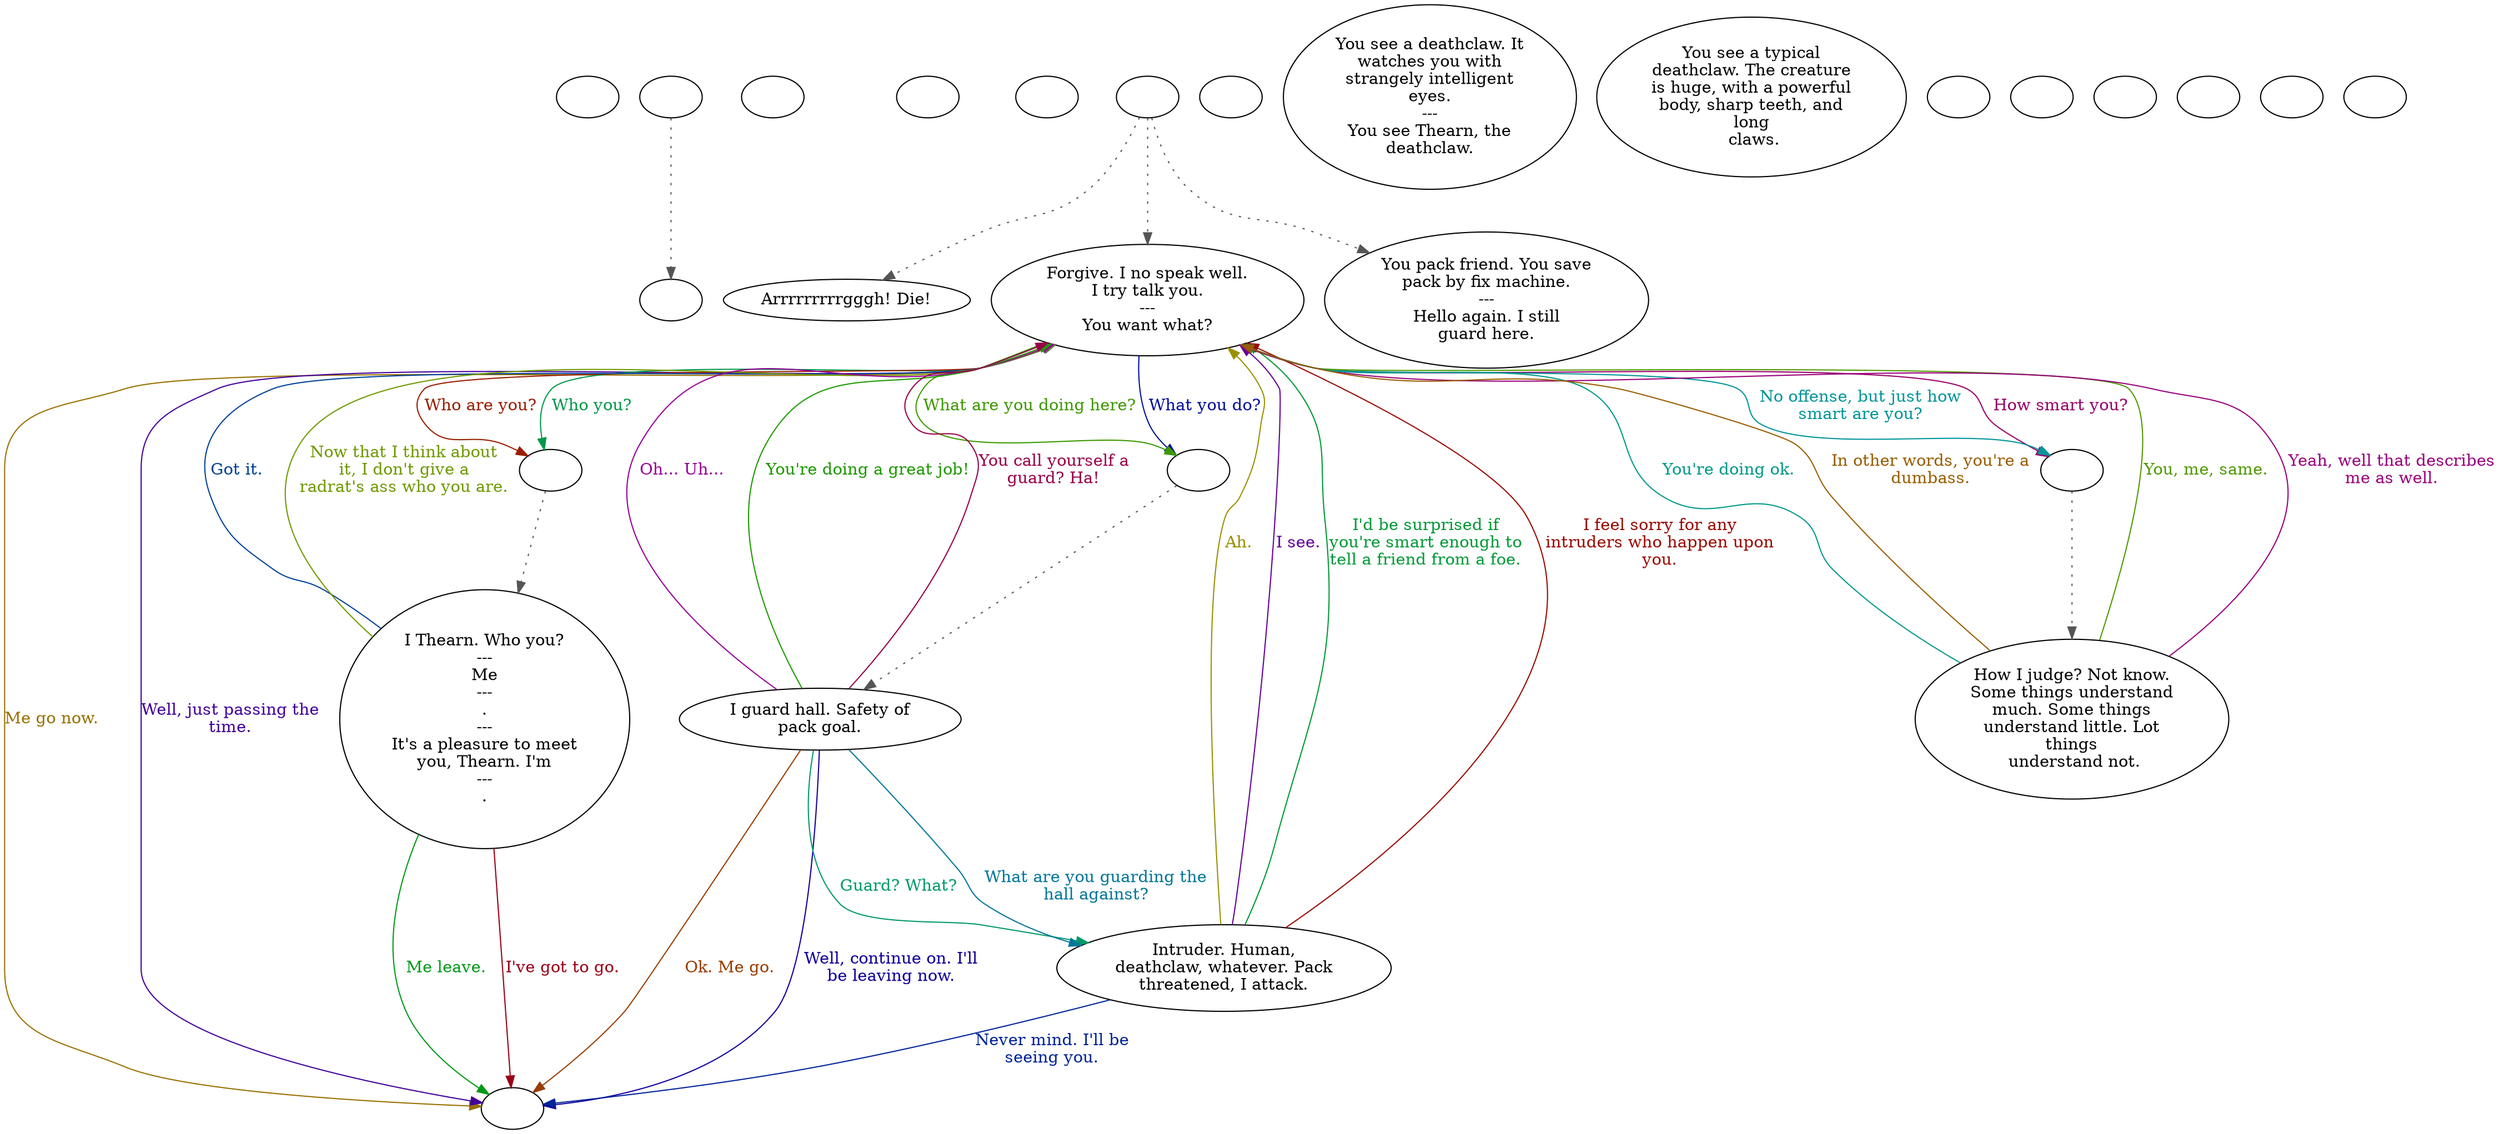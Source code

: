 digraph octhearn {
  "checkPartyMembersNearDoor" [style=filled       fillcolor="#FFFFFF"       color="#000000"]
  "checkPartyMembersNearDoor" [label=""]
  "old_pickup_p_proc" [style=filled       fillcolor="#FFFFFF"       color="#000000"]
  "old_pickup_p_proc" [label=""]
  "pickup_p_proc" [style=filled       fillcolor="#FFFFFF"       color="#000000"]
  "pickup_p_proc" -> "old_pickup_p_proc" [style=dotted color="#555555"]
  "pickup_p_proc" [label=""]
  "getTimeBit" [style=filled       fillcolor="#FFFFFF"       color="#000000"]
  "getTimeBit" [label=""]
  "start" [style=filled       fillcolor="#FFFFFF"       color="#000000"]
  "start" [label=""]
  "critter_p_proc" [style=filled       fillcolor="#FFFFFF"       color="#000000"]
  "critter_p_proc" [label=""]
  "talk_p_proc" [style=filled       fillcolor="#FFFFFF"       color="#000000"]
  "talk_p_proc" -> "Node007" [style=dotted color="#555555"]
  "talk_p_proc" -> "Node001" [style=dotted color="#555555"]
  "talk_p_proc" -> "Node006" [style=dotted color="#555555"]
  "talk_p_proc" [label=""]
  "destroy_p_proc" [style=filled       fillcolor="#FFFFFF"       color="#000000"]
  "destroy_p_proc" [label=""]
  "look_at_p_proc" [style=filled       fillcolor="#FFFFFF"       color="#000000"]
  "look_at_p_proc" [label="You see a deathclaw. It\nwatches you with\nstrangely intelligent\neyes.\n---\nYou see Thearn, the\ndeathclaw."]
  "description_p_proc" [style=filled       fillcolor="#FFFFFF"       color="#000000"]
  "description_p_proc" [label="You see a typical\ndeathclaw. The creature\nis huge, with a powerful\nbody, sharp teeth, and\nlong\n claws."]
  "use_skill_on_p_proc" [style=filled       fillcolor="#FFFFFF"       color="#000000"]
  "use_skill_on_p_proc" [label=""]
  "damage_p_proc" [style=filled       fillcolor="#FFFFFF"       color="#000000"]
  "damage_p_proc" [label=""]
  "map_enter_p_proc" [style=filled       fillcolor="#FFFFFF"       color="#000000"]
  "map_enter_p_proc" [label=""]
  "push_p_proc" [style=filled       fillcolor="#FFFFFF"       color="#000000"]
  "push_p_proc" [label=""]
  "timed_event_p_proc" [style=filled       fillcolor="#FFFFFF"       color="#000000"]
  "timed_event_p_proc" [label=""]
  "Node998" [style=filled       fillcolor="#FFFFFF"       color="#000000"]
  "Node998" [label=""]
  "Node999" [style=filled       fillcolor="#FFFFFF"       color="#000000"]
  "Node999" [label=""]
  "Node001" [style=filled       fillcolor="#FFFFFF"       color="#000000"]
  "Node001" [label="Forgive. I no speak well.\nI try talk you.\n---\nYou want what?"]
  "Node001" -> "Node002a" [label="Who you?" color="#00994A" fontcolor="#00994A"]
  "Node001" -> "Node002a" [label="Who are you?" color="#991D00" fontcolor="#991D00"]
  "Node001" -> "Node003a" [label="What you do?" color="#000F99" fontcolor="#000F99"]
  "Node001" -> "Node003a" [label="What are you doing here?" color="#3C9900" fontcolor="#3C9900"]
  "Node001" -> "Node005a" [label="How smart you?" color="#990069" fontcolor="#990069"]
  "Node001" -> "Node005a" [label="No offense, but just how\nsmart are you?" color="#009599" fontcolor="#009599"]
  "Node001" -> "Node999" [label="Me go now." color="#997000" fontcolor="#997000"]
  "Node001" -> "Node999" [label="Well, just passing the\ntime." color="#430099" fontcolor="#430099"]
  "Node002" [style=filled       fillcolor="#FFFFFF"       color="#000000"]
  "Node002" [label="I Thearn. Who you?\n---\nMe\n---\n.\n---\nIt's a pleasure to meet\nyou, Thearn. I'm\n---\n."]
  "Node002" -> "Node999" [label="Me leave." color="#009917" fontcolor="#009917"]
  "Node002" -> "Node999" [label="I've got to go." color="#990016" fontcolor="#990016"]
  "Node002" -> "Node001" [label="Got it." color="#004299" fontcolor="#004299"]
  "Node002" -> "Node001" [label="Now that I think about\nit, I don't give a\nradrat's ass who you are." color="#6F9900" fontcolor="#6F9900"]
  "Node003" [style=filled       fillcolor="#FFFFFF"       color="#000000"]
  "Node003" [label="I guard hall. Safety of\npack goal."]
  "Node003" -> "Node001" [label="Oh... Uh..." color="#960099" fontcolor="#960099"]
  "Node003" -> "Node004" [label="Guard? What?" color="#00996A" fontcolor="#00996A"]
  "Node003" -> "Node999" [label="Ok. Me go." color="#993D00" fontcolor="#993D00"]
  "Node003" -> "Node999" [label="Well, continue on. I'll\nbe leaving now." color="#100099" fontcolor="#100099"]
  "Node003" -> "Node001" [label="You're doing a great job!" color="#1C9900" fontcolor="#1C9900"]
  "Node003" -> "Node001" [label="You call yourself a\nguard? Ha!" color="#990049" fontcolor="#990049"]
  "Node003" -> "Node004" [label="What are you guarding the\nhall against?" color="#007699" fontcolor="#007699"]
  "Node004" [style=filled       fillcolor="#FFFFFF"       color="#000000"]
  "Node004" [label="Intruder. Human,\ndeathclaw, whatever. Pack\nthreatened, I attack."]
  "Node004" -> "Node001" [label="Ah." color="#999000" fontcolor="#999000"]
  "Node004" -> "Node001" [label="I see." color="#630099" fontcolor="#630099"]
  "Node004" -> "Node001" [label="I'd be surprised if\nyou're smart enough to\ntell a friend from a foe." color="#009936" fontcolor="#009936"]
  "Node004" -> "Node001" [label="I feel sorry for any\nintruders who happen upon\nyou." color="#990A00" fontcolor="#990A00"]
  "Node004" -> "Node999" [label="Never mind. I'll be\nseeing you." color="#002399" fontcolor="#002399"]
  "Node005" [style=filled       fillcolor="#FFFFFF"       color="#000000"]
  "Node005" [label="How I judge? Not know.\nSome things understand\nmuch. Some things\nunderstand little. Lot\nthings\n understand not."]
  "Node005" -> "Node001" [label="You, me, same." color="#4F9900" fontcolor="#4F9900"]
  "Node005" -> "Node001" [label="Yeah, well that describes\nme as well." color="#99007C" fontcolor="#99007C"]
  "Node005" -> "Node001" [label="You're doing ok." color="#009989" fontcolor="#009989"]
  "Node005" -> "Node001" [label="In other words, you're a\ndumbass." color="#995D00" fontcolor="#995D00"]
  "Node006" [style=filled       fillcolor="#FFFFFF"       color="#000000"]
  "Node006" [label="You pack friend. You save\npack by fix machine.\n---\nHello again. I still\nguard here."]
  "Node007" [style=filled       fillcolor="#FFFFFF"       color="#000000"]
  "Node007" [label="Arrrrrrrrrgggh! Die!"]
  "Node002a" [style=filled       fillcolor="#FFFFFF"       color="#000000"]
  "Node002a" -> "Node002" [style=dotted color="#555555"]
  "Node002a" [label=""]
  "Node003a" [style=filled       fillcolor="#FFFFFF"       color="#000000"]
  "Node003a" -> "Node003" [style=dotted color="#555555"]
  "Node003a" [label=""]
  "Node005a" [style=filled       fillcolor="#FFFFFF"       color="#000000"]
  "Node005a" -> "Node005" [style=dotted color="#555555"]
  "Node005a" [label=""]
}